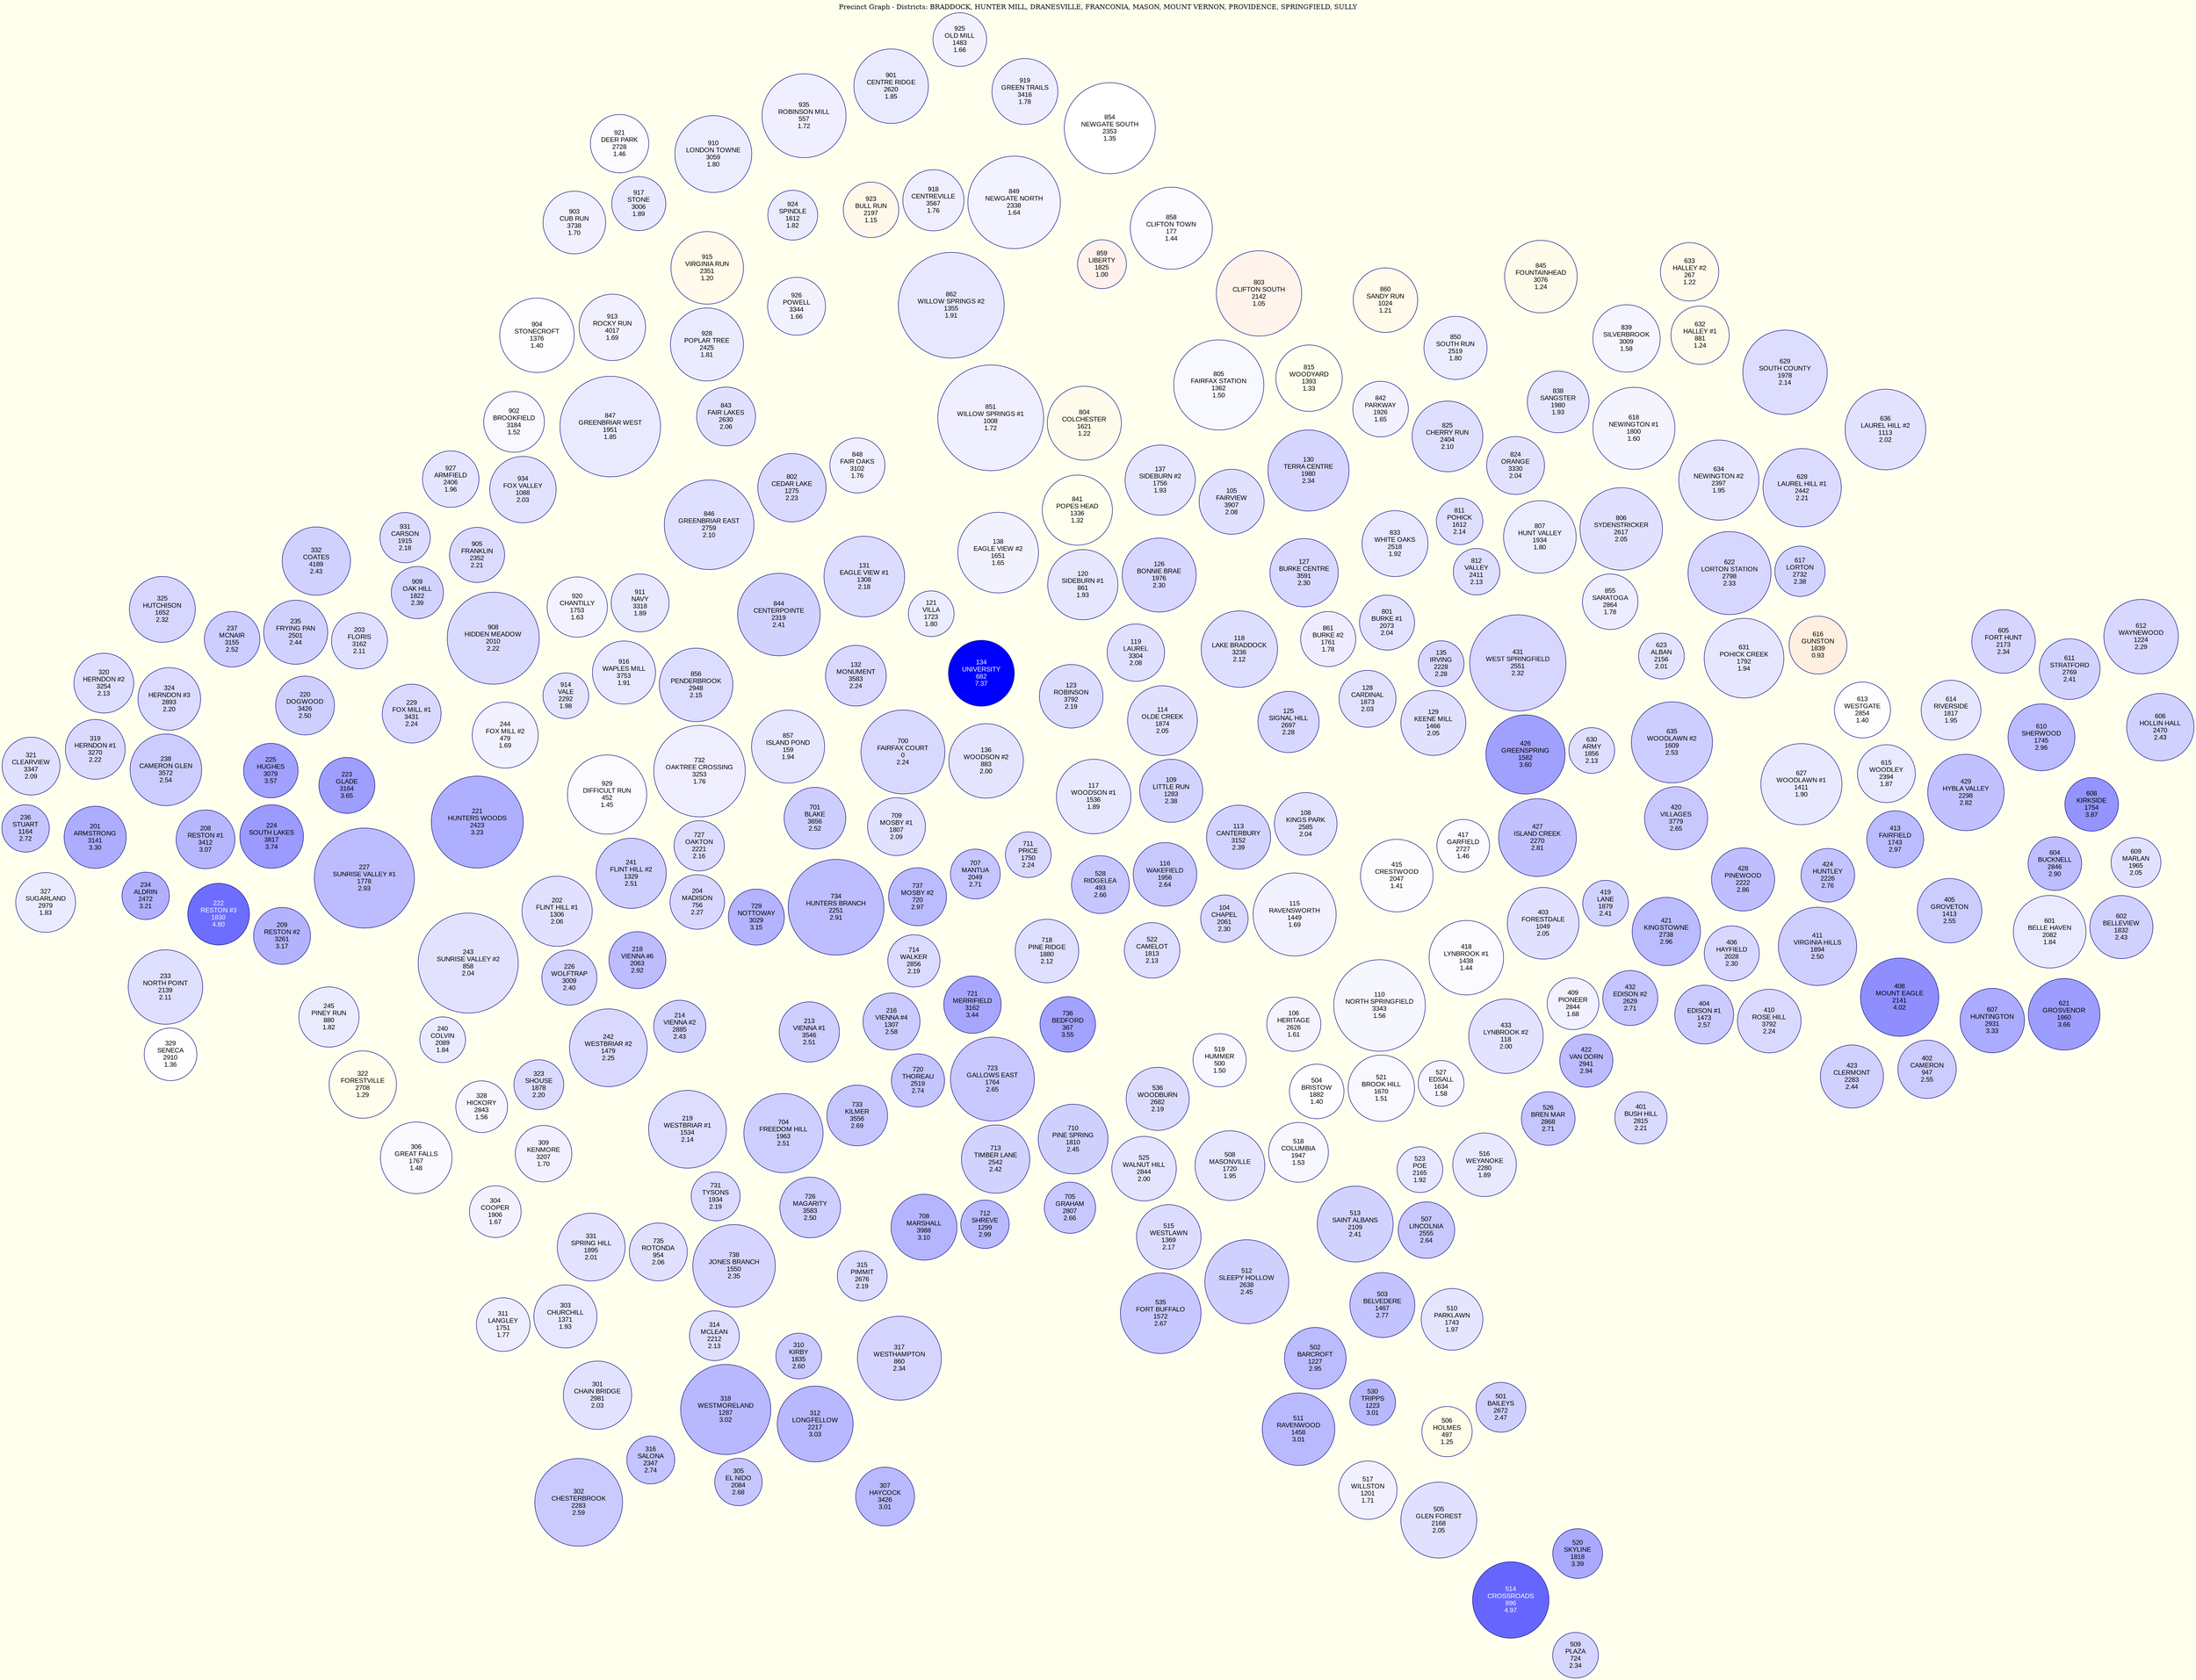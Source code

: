 strict graph G {
	graph [bb="0,0,4571.7,3556.1",
		beautify=true,
		bgcolor="#FFFFED",
		label="Precinct Graph - Districts: BRADDOCK, HUNTER MILL, DRANESVILLE, FRANCONIA, MASON, MOUNT VERNON, PROVIDENCE, SPRINGFIELD, SULLY",
		labelloc=t,
		layout=sfdp,
		lheight=0.21,
		lp="2285.9,3544.6",
		lwidth=15.18,
		model=subset,
		overlap=false,
		splines=none
	];
	node [color=darkblue,
		fontname=Arial,
		label="\N",
		shape=circle,
		style=filled
	];
	edge [color="#666666"];
	subgraph BRADDOCK {
		graph [color=blue,
			label="District BRADDOCK"
		];
		104	[fillcolor="#d7d7ff",
			fontcolor=black,
			height=1.3946,
			label="104\nCHAPEL\n2061\n2.30",
			pos="2007.2,-1924.50",
			width=1.3946];
		106	[fillcolor="#f4f4ff",
			fontcolor=black,
			height=1.5786,
			label="106\nHERITAGE\n2626\n1.61",
			pos="1851,-2100.30",
			width=1.5786];
		104 -- 106;
		108	[fillcolor="#e2e2ff",
			fontcolor=black,
			height=1.8307,
			label="108\nKINGS PARK\n2585\n2.04",
			pos="1859.5,-1718.30",
			width=1.8307];
		104 -- 108;
		113	[fillcolor="#d3d3ff",
			fontcolor=black,
			height=1.8774,
			label="113\nCANTERBURY\n3152\n2.39",
			pos="2001.1,-1744.20",
			width=1.8774];
		104 -- 113;
		115	[fillcolor="#f1f1ff",
			fontcolor=black,
			height=2.4356,
			label="115\nRAVENSWORTH\n1449\n1.69",
			pos="1856.8,-1907.50",
			width=2.4356];
		104 -- 115;
		116	[fillcolor="#c8c8ff",
			fontcolor=black,
			height=1.866,
			label="116\nWAKEFIELD\n1956\n2.64",
			pos="2144,-1842.30",
			width=1.866];
		104 -- 116;
		522	[fillcolor="#dedeff",
			fontcolor=black,
			height=1.6303,
			label="522\nCAMELOT\n1813\n2.13",
			pos="2161,-1991.40",
			width=1.6303];
		104 -- 522;
		110	[fillcolor="#f6f6ff",
			fontcolor=black,
			height=2.6765,
			label="110\nNORTH SPRINGFIELD\n3343\n1.56",
			pos="1664.6,-2060.30",
			width=2.6765];
		106 -- 110;
		504	[fillcolor="#fdfdff",
			fontcolor=black,
			height=1.591,
			label="504\nBRISTOW\n1882\n1.40",
			pos="1819.3,-2222.60",
			width=1.591];
		106 -- 504;
		519	[fillcolor="#f7f7ff",
			fontcolor=black,
			height=1.5517,
			label="519\nHUMMER\n500\n1.50",
			pos="2006.1,-2187.70",
			width=1.5517];
		106 -- 519;
		521	[fillcolor="#f8f8ff",
			fontcolor=black,
			height=1.9445,
			label="521\nBROOK HILL\n1670\n1.51",
			pos="1684,-2240.50",
			width=1.9445];
		106 -- 521;
		108 -- 113;
		108 -- 115;
		125	[fillcolor="#d7d7ff",
			fontcolor=black,
			height=1.7924,
			label="125\nSIGNAL HILL\n2697\n2.28",
			pos="1905.4,-1549.50",
			width=1.7924];
		108 -- 125;
		128	[fillcolor="#e2e2ff",
			fontcolor=black,
			height=1.6696,
			label="128\nCARDINAL\n1873\n2.03",
			pos="1754.4,-1493.40",
			width=1.6696];
		108 -- 128;
		113 -- 116;
		113 -- 125;
		116 -- 522;
		117	[fillcolor="#e8e8ff",
			fontcolor=black,
			height=2.1802,
			label="117\nWOODSON #1\n1536\n1.89",
			pos="2297.7,-1688.50",
			width=2.1802];
		116 -- 117;
		528	[fillcolor="#c7c7ff",
			fontcolor=black,
			height=1.6892,
			label="528\nRIDGELEA\n493\n2.66",
			pos="2280.6,-1863.80",
			width=1.6892];
		116 -- 528;
		105	[fillcolor="#e0e0ff",
			fontcolor=black,
			height=1.9028,
			label="105\nFAIRVIEW\n3907\n2.08",
			pos="2083.9,-1032.00",
			width=1.9028];
		126	[fillcolor="#d7d7ff",
			fontcolor=black,
			height=2.1606,
			label="126\nBONNIE BRAE\n1976\n2.30",
			pos="2074.1,-1192.90",
			width=2.1606];
		105 -- 126;
		127	[fillcolor="#d7d7ff",
			fontcolor=black,
			height=1.994,
			label="127\nBURKE CENTRE\n3591\n2.30",
			pos="1910.8,-1216.90",
			width=1.994];
		105 -- 127;
		130	[fillcolor="#d5d5ff",
			fontcolor=black,
			height=2.3767,
			label="130\nTERRA CENTRE\n1980\n2.34",
			pos="1921.7,-940.64",
			width=2.3767];
		105 -- 130;
		137	[fillcolor="#e6e6ff",
			fontcolor=black,
			height=2.0624,
			label="137\nSIDEBURN #2\n1756\n1.93",
			pos="2234.7,-1033.40",
			width=2.0624];
		105 -- 137;
		805	[fillcolor="#f8f8ff",
			fontcolor=black,
			height=2.632,
			label="805\nFAIRFAX STATION\n1362\n1.50",
			pos="2099.9,-701.70",
			width=2.632];
		105 -- 805;
		815	[fillcolor="#ff100100",
			fontcolor=black,
			height=1.9445,
			label="815\nWOODYARD\n1393\n1.33",
			pos="1906.2,-725.63",
			width=1.9445];
		105 -- 815;
		126 -- 137;
		127 -- 130;
		861	[fillcolor="#ededff",
			fontcolor=black,
			height=1.6106,
			label="861\nBURKE #2\n1761\n1.78",
			pos="1871.8,-1367.20",
			width=1.6106];
		127 -- 861;
		833	[fillcolor="#e7e7ff",
			fontcolor=black,
			height=1.9348,
			label="833\nWHITE OAKS\n2518\n1.92",
			pos="1761.2,-1120.50",
			width=1.9348];
		127 -- 833;
		130 -- 815;
		842	[fillcolor="#f2f2ff",
			fontcolor=black,
			height=1.6303,
			label="842\nPARKWAY\n1926\n1.65",
			pos="1769.3,-788.28",
			width=1.6303];
		130 -- 842;
		841	[fillcolor="#ff100100",
			fontcolor=black,
			height=2.0624,
			label="841\nPOPES HEAD\n1336\n1.32",
			pos="2440.7,-992.97",
			width=2.0624];
		137 -- 841;
		110 -- 115;
		110 -- 521;
		415	[fillcolor="#fcfcff",
			fontcolor=black,
			height=2.1213,
			label="415\nCRESTWOOD\n2047\n1.41",
			pos="1587,-1757.70",
			width=2.1213];
		110 -- 415;
		418	[fillcolor="#fbfbff",
			fontcolor=black,
			height=2.1802,
			label="418\nLYNBROOK #1\n1438\n1.44",
			pos="1481.7,-1975.30",
			width=2.1802];
		110 -- 418;
		527	[fillcolor="#f5f5ff",
			fontcolor=black,
			height=1.3356,
			label="527\nEDSALL\n1634\n1.58",
			pos="1557.9,-2256.90",
			width=1.3356];
		110 -- 527;
		125 -- 861;
		128 -- 415;
		128 -- 861;
		129	[fillcolor="#e1e1ff",
			fontcolor=black,
			height=1.9053,
			label="129\nKEENE MILL\n1466\n2.05",
			pos="1617.6,-1525.80",
			width=1.9053];
		128 -- 129;
		135	[fillcolor="#d8d8ff",
			fontcolor=black,
			height=1.3356,
			label="135\nIRVING\n2228\n2.28",
			pos="1626.7,-1395.50",
			width=1.3356];
		128 -- 135;
		801	[fillcolor="#e2e2ff",
			fontcolor=black,
			height=1.6106,
			label="801\nBURKE #1\n2073\n2.04",
			pos="1746.2,-1324.40",
			width=1.6106];
		128 -- 801;
		109	[fillcolor="#d3d3ff",
			fontcolor=black,
			height=1.8463,
			label="109\nLITTLE RUN\n1283\n2.38",
			pos="2144.5,-1651.30",
			width=1.8463];
		109 -- 113;
		109 -- 116;
		114	[fillcolor="#e1e1ff",
			fontcolor=black,
			height=2.0428,
			label="114\nOLDE CREEK\n1874\n2.05",
			pos="2180.5,-1503.10",
			width=2.0428];
		109 -- 114;
		109 -- 117;
		118	[fillcolor="#dedeff",
			fontcolor=black,
			height=2.234,
			label="118\nLAKE BRADDOCK\n3236\n2.12",
			pos="2018.4,-1396.30",
			width=2.234];
		109 -- 118;
		114 -- 117;
		114 -- 118;
		123	[fillcolor="#dcdcff",
			fontcolor=black,
			height=1.8611,
			label="123\nROBINSON\n3792\n2.19",
			pos="2365.4,-1419.10",
			width=1.8611];
		114 -- 123;
		117 -- 123;
		117 -- 528;
		700	[fillcolor="#d9d9ff",
			fontcolor=black,
			height=2.4552,
			label="700\nFAIRFAX COURT\n0\n2.24",
			pos="2701.2,-1583.50",
			width=2.4552];
		117 -- 700;
		136	[fillcolor="#e4e4ff",
			fontcolor=black,
			height=2.1802,
			label="136\nWOODSON #2\n883\n2.00",
			pos="2526.2,-1630.00",
			width=2.1802];
		117 -- 136;
		711	[fillcolor="#d9d9ff",
			fontcolor=black,
			height=1.3356,
			label="711\nPRICE\n1750\n2.24",
			pos="2427.5,-1826.30",
			width=1.3356];
		117 -- 711;
		118 -- 126;
		118 -- 127;
		118 -- 125;
		118 -- 123;
		119	[fillcolor="#e0e0ff",
			fontcolor=black,
			height=1.6806,
			label="119\nLAUREL\n3304\n2.08",
			pos="2178.8,-1339.20",
			width=1.6806];
		118 -- 119;
		118 -- 861;
		123 -- 136;
		134	[fillcolor="#0000ff",
			fontcolor=white,
			height=1.9249,
			label="134\nUNIVERSITY\n682\n7.37",
			pos="2592.4,-1415.50",
			width=1.9249];
		123 -- 134;
		136 -- 700;
		119 -- 126;
		119 -- 123;
		120	[fillcolor="#e6e6ff",
			fontcolor=black,
			height=2.0624,
			label="120\nSIDEBURN #1\n861\n1.93",
			pos="2363.1,-1218.60",
			width=2.0624];
		119 -- 120;
		120 -- 126;
		120 -- 137;
		120 -- 123;
		120 -- 134;
		120 -- 841;
		134 -- 700;
		134 -- 136;
		121	[fillcolor="#ececff",
			fontcolor=black,
			height=1.3356,
			label="121\nVILLA\n1723\n1.80",
			pos="2717.8,-1302.90",
			width=1.3356];
		121 -- 700;
		121 -- 134;
		132	[fillcolor="#d9d9ff",
			fontcolor=black,
			height=1.7778,
			label="132\nMONUMENT\n3583\n2.24",
			pos="2807.2,-1423.10",
			width=1.7778];
		121 -- 132;
		138	[fillcolor="#f2f2ff",
			fontcolor=black,
			height=2.357,
			label="138\nEAGLE VIEW #2\n1651\n1.65",
			pos="2593,-1160.70",
			width=2.357];
		121 -- 138;
		132 -- 700;
		132 -- 138;
		848	[fillcolor="#eeeeff",
			fontcolor=black,
			height=1.6111,
			label="848\nFAIR OAKS\n3102\n1.76",
			pos="2735.9,-909.24",
			width=1.6111];
		132 -- 848;
		844	[fillcolor="#d2d2ff",
			fontcolor=black,
			height=2.4159,
			label="844\nCENTERPOINTE\n2319\n2.41",
			pos="3026.8,-1275.60",
			width=2.4159];
		132 -- 844;
		856	[fillcolor="#ddddff",
			fontcolor=black,
			height=2.1499,
			label="856\nPENDERBROOK\n2948\n2.15",
			pos="3248.6,-1452.30",
			width=2.1499];
		132 -- 856;
		138 -- 848;
		804	[fillcolor="#ff104104",
			fontcolor=black,
			height=2.1606,
			label="804\nCOLCHESTER\n1621\n1.22",
			pos="2280.6,-847.76",
			width=2.1606];
		138 -- 804;
		851	[fillcolor="#efefff",
			fontcolor=black,
			height=3.1034,
			label="851\nWILLOW SPRINGS #1\n1008\n1.72",
			pos="2558.1,-793.79",
			width=3.1034];
		138 -- 851;
		129 -- 415;
		129 -- 135;
		431	[fillcolor="#d6d6ff",
			fontcolor=black,
			height=2.8137,
			label="431\nWEST SPRINGFIELD\n2551\n2.32",
			pos="1380,-1410.10",
			width=2.8137];
		129 -- 431;
		135 -- 431;
		812	[fillcolor="#dedeff",
			fontcolor=black,
			height=1.3611,
			label="812\nVALLEY\n2411\n2.13",
			pos="1442.2,-1239.50",
			width=1.3611];
		135 -- 812;
		131	[fillcolor="#dcdcff",
			fontcolor=black,
			height=2.357,
			label="131\nEAGLE VIEW #1\n1308\n2.18",
			pos="2846,-1136.50",
			width=2.357];
		131 -- 132;
		131 -- 138;
		131 -- 848;
	}
	subgraph HUNTERMILL {
		graph [color=blue,
			label="District HUNTER MILL"
		];
		201	[fillcolor="#adadff",
			fontcolor=black,
			height=1.8262,
			label="201\nARMSTRONG\n3141\n3.30",
			pos="4357.2,-1670.80",
			width=1.8262];
		233	[fillcolor="#dfdfff",
			fontcolor=black,
			height=2.1802,
			label="233\nNORTH POINT\n2139\n2.11",
			pos="4232.8,-1993.50",
			width=2.1802];
		201 -- 233;
		234	[fillcolor="#b0b0ff",
			fontcolor=black,
			height=1.3889,
			label="234\nALDRIN\n2472\n3.21",
			pos="4236.2,-1799.90",
			width=1.3889];
		201 -- 234;
		236	[fillcolor="#c5c5ff",
			fontcolor=black,
			height=1.3946,
			label="236\nSTUART\n1164\n2.72",
			pos="4521.5,-1658.20",
			width=1.3946];
		201 -- 236;
		238	[fillcolor="#ccccff",
			fontcolor=black,
			height=2.0984,
			label="238\nCAMERON GLEN\n3572\n2.54",
			pos="4215.5,-1518.70",
			width=2.0984];
		201 -- 238;
		327	[fillcolor="#ebebff",
			fontcolor=black,
			height=1.7564,
			label="327\nSUGARLAND\n2979\n1.83",
			pos="4475.7,-1807.90",
			width=1.7564];
		201 -- 327;
		233 -- 234;
		233 -- 327;
		245	[fillcolor="#ebebff",
			fontcolor=black,
			height=1.7678,
			label="245\nPINEY RUN\n880\n1.82",
			pos="3933.6,-2104.10",
			width=1.7678];
		233 -- 245;
		329	[fillcolor="#fffefe",
			fontcolor=black,
			height=1.5417,
			label="329\nSENECA\n2910\n1.36",
			pos="4219.4,-2136.60",
			width=1.5417];
		233 -- 329;
		208	[fillcolor="#b6b6ff",
			fontcolor=black,
			height=1.7222,
			label="208\nRESTON #1\n3412\n3.07",
			pos="4125.1,-1667.20",
			width=1.7222];
		234 -- 208;
		236 -- 327;
		319	[fillcolor="#dadaff",
			fontcolor=black,
			height=1.7531,
			label="319\nHERNDON #1\n3270\n2.22",
			pos="4362.2,-1505.70",
			width=1.7531];
		236 -- 319;
		324	[fillcolor="#dbdbff",
			fontcolor=black,
			height=1.8275,
			label="324\nHERNDON #3\n2893\n2.20",
			pos="4218.3,-1367.20",
			width=1.8275];
		238 -- 324;
		202	[fillcolor="#e1e1ff",
			fontcolor=black,
			height=2.0624,
			label="202\nFLINT HILL #1\n1306\n2.06",
			pos="3421.8,-1923.50",
			width=2.0624];
		218	[fillcolor="#bcbcff",
			fontcolor=black,
			height=1.6696,
			label="218\nVIENNA #6\n2063\n2.92",
			pos="3250.1,-2036.30",
			width=1.6696];
		202 -- 218;
		221	[fillcolor="#afafff",
			fontcolor=black,
			height=2.7003,
			label="221\nHUNTERS WOODS\n2423\n3.23",
			pos="3595.1,-1698.00",
			width=2.7003];
		202 -- 221;
		226	[fillcolor="#d3d3ff",
			fontcolor=black,
			height=1.6093,
			label="226\nWOLFTRAP\n3009\n2.40",
			pos="3414.9,-2063.90",
			width=1.6093];
		202 -- 226;
		241	[fillcolor="#ceceff",
			fontcolor=black,
			height=2.0624,
			label="241\nFLINT HILL #2\n1329\n2.51",
			pos="3265.2,-1863.40",
			width=2.0624];
		202 -- 241;
		243	[fillcolor="#e2e2ff",
			fontcolor=black,
			height=2.9266,
			label="243\nSUNRISE VALLEY #2\n858\n2.04",
			pos="3609.4,-2016.00",
			width=2.9266];
		202 -- 243;
		218 -- 241;
		229	[fillcolor="#d9d9ff",
			fontcolor=black,
			height=1.7222,
			label="229\nFOX MILL #1\n3431\n2.24",
			pos="3703.1,-1479.40",
			width=1.7222];
		221 -- 229;
		227	[fillcolor="#bcbcff",
			fontcolor=black,
			height=2.9266,
			label="227\nSUNRISE VALLEY #1\n1778\n2.93",
			pos="3805.9,-1769.40",
			width=2.9266];
		221 -- 227;
		223	[fillcolor="#9e9eff",
			fontcolor=black,
			height=1.6389,
			label="223\nGLADE\n3164\n3.65",
			pos="3838.8,-1592.80",
			width=1.6389];
		221 -- 223;
		244	[fillcolor="#f1f1ff",
			fontcolor=black,
			height=1.9249,
			label="244\nFOX MILL #2\n479\n1.69",
			pos="3535.4,-1504.60",
			width=1.9249];
		221 -- 244;
		914	[fillcolor="#e4e4ff",
			fontcolor=black,
			height=1.3356,
			label="914\nVALE\n2292\n1.98",
			pos="3382.1,-1453.20",
			width=1.3356];
		221 -- 914;
		929	[fillcolor="#fbfbff",
			fontcolor=black,
			height=2.3177,
			label="929\nDIFFICULT RUN\n452\n1.45",
			pos="3385.5,-1679.20",
			width=2.3177];
		221 -- 929;
		226 -- 243;
		240	[fillcolor="#eaeaff",
			fontcolor=black,
			height=1.3356,
			label="240\nCOLVIN\n2089\n1.84",
			pos="3690,-2177.50",
			width=1.3356];
		226 -- 240;
		242	[fillcolor="#d9d9ff",
			fontcolor=black,
			height=2.2785,
			label="242\nWESTBRIAR #2\n1479\n2.25",
			pos="3336.3,-2212.00",
			width=2.2785];
		226 -- 242;
		727	[fillcolor="#ddddff",
			fontcolor=black,
			height=1.4731,
			label="727\nOAKTON\n2221\n2.16",
			pos="3129.8,-1791.80",
			width=1.4731];
		241 -- 727;
		241 -- 929;
		203	[fillcolor="#dfdfff",
			fontcolor=black,
			height=1.6389,
			label="203\nFLORIS\n3162\n2.11",
			pos="3817.4,-1275.50",
			width=1.6389];
		203 -- 229;
		235	[fillcolor="#d1d1ff",
			fontcolor=black,
			height=1.8753,
			label="235\nFRYING PAN\n2501\n2.44",
			pos="3951.9,-1253.10",
			width=1.8753];
		203 -- 235;
		332	[fillcolor="#d1d1ff",
			fontcolor=black,
			height=2,
			label="332\nCOATES\n4189\n2.43",
			pos="3898,-1098.20",
			width=2];
		203 -- 332;
		909	[fillcolor="#d3d3ff",
			fontcolor=black,
			height=1.5321,
			label="909\nOAK HILL\n1822\n2.39",
			pos="3695.2,-1208.50",
			width=1.5321];
		203 -- 909;
		931	[fillcolor="#dcdcff",
			fontcolor=black,
			height=1.4731,
			label="931\nCARSON\n1915\n2.18",
			pos="3735.1,-1073.80",
			width=1.4731];
		203 -- 931;
		220	[fillcolor="#ceceff",
			fontcolor=black,
			height=1.7222,
			label="220\nDOGWOOD\n3426\n2.50",
			pos="3944.9,-1404.70",
			width=1.7222];
		229 -- 220;
		229 -- 244;
		908	[fillcolor="#dadaff",
			fontcolor=black,
			height=2.6909,
			label="908\nHIDDEN MEADOW\n2010\n2.22",
			pos="3535.2,-1320.80",
			width=2.6909];
		229 -- 908;
		235 -- 332;
		237	[fillcolor="#cdcdff",
			fontcolor=black,
			height=1.625,
			label="237\nMCNAIR\n3155\n2.52",
			pos="4086,-1274.80",
			width=1.625];
		235 -- 237;
		235 -- 324;
		204	[fillcolor="#d8d8ff",
			fontcolor=black,
			height=1.591,
			label="204\nMADISON\n756\n2.27",
			pos="3120,-1910.10",
			width=1.591];
		204 -- 218;
		204 -- 241;
		204 -- 727;
		729	[fillcolor="#b3b3ff",
			fontcolor=black,
			height=1.6439,
			label="729\nNOTTOWAY\n3029\n3.15",
			pos="2995.5,-1940.00",
			width=1.6439];
		204 -- 729;
		208 -- 238;
		209	[fillcolor="#b2b2ff",
			fontcolor=black,
			height=1.6667,
			label="209\nRESTON #2\n3261\n3.17",
			pos="3979.7,-1891.00",
			width=1.6667];
		208 -- 209;
		222	[fillcolor="#6d6dff",
			fontcolor=white,
			height=1.8071,
			label="222\nRESTON #3\n1830\n4.80",
			pos="4113,-1841.80",
			width=1.8071];
		208 -- 222;
		224	[fillcolor="#9a9aff",
			fontcolor=black,
			height=1.8611,
			label="224\nSOUTH LAKES\n3817\n3.74",
			pos="3988,-1673.90",
			width=1.8611];
		208 -- 224;
		209 -- 233;
		209 -- 222;
		209 -- 224;
		209 -- 227;
		209 -- 240;
		209 -- 245;
		222 -- 234;
		224 -- 227;
		224 -- 220;
		225	[fillcolor="#a1a1ff",
			fontcolor=black,
			height=1.5972,
			label="225\nHUGHES\n3079\n3.57",
			pos="3991,-1537.70",
			width=1.5972];
		224 -- 225;
		227 -- 243;
		240 -- 243;
		309	[fillcolor="#f0f0ff",
			fontcolor=black,
			height=1.6528,
			label="309\nKENMORE\n3207\n1.70",
			pos="3469.8,-2461.10",
			width=1.6528];
		240 -- 309;
		323	[fillcolor="#dbdbff",
			fontcolor=black,
			height=1.4535,
			label="323\nSHOUSE\n1878\n2.20",
			pos="3478.9,-2274.30",
			width=1.4535];
		240 -- 323;
		328	[fillcolor="#f6f6ff",
			fontcolor=black,
			height=1.5139,
			label="328\nHICKORY\n2843\n1.56",
			pos="3594.6,-2338.70",
			width=1.5139];
		240 -- 328;
		245 -- 240;
		245 -- 329;
		322	[fillcolor="#ff101101",
			fontcolor=black,
			height=1.9735,
			label="322\nFORESTVILLE\n2708\n1.29",
			pos="3885.4,-2270.20",
			width=1.9735];
		245 -- 322;
		213	[fillcolor="#ceceff",
			fontcolor=black,
			height=1.7639,
			label="213\nVIENNA #1\n3546\n2.51",
			pos="2856.1,-2185.40",
			width=1.7639];
		213 -- 218;
		214	[fillcolor="#d1d1ff",
			fontcolor=black,
			height=1.5278,
			label="214\nVIENNA #2\n2885\n2.43",
			pos="3188.7,-2168.30",
			width=1.5278];
		213 -- 214;
		216	[fillcolor="#cbcbff",
			fontcolor=black,
			height=1.6696,
			label="216\nVIENNA #4\n1307\n2.58",
			pos="2719.6,-2170.70",
			width=1.6696];
		213 -- 216;
		704	[fillcolor="#ceceff",
			fontcolor=black,
			height=2.3177,
			label="704\nFREEDOM HILL\n1963\n2.51",
			pos="2967.6,-2399.60",
			width=2.3177];
		213 -- 704;
		720	[fillcolor="#c4c4ff",
			fontcolor=black,
			height=1.5591,
			label="720\nTHOREAU\n2519\n2.74",
			pos="2666.1,-2296.60",
			width=1.5591];
		213 -- 720;
		733	[fillcolor="#c6c6ff",
			fontcolor=black,
			height=1.7778,
			label="733\nKILMER\n3556\n2.69",
			pos="2802.4,-2393.90",
			width=1.7778];
		213 -- 733;
		214 -- 202;
		214 -- 218;
		214 -- 226;
		219	[fillcolor="#ddddff",
			fontcolor=black,
			height=2.2785,
			label="219\nWESTBRIAR #1\n1534\n2.14",
			pos="3176.4,-2384.10",
			width=2.2785];
		214 -- 219;
		214 -- 242;
		216 -- 720;
		714	[fillcolor="#dbdbff",
			fontcolor=black,
			height=1.5278,
			label="714\nWALKER\n2856\n2.19",
			pos="2662.9,-2022.50",
			width=1.5278];
		216 -- 714;
		219 -- 704;
		219 -- 242;
		731	[fillcolor="#dbdbff",
			fontcolor=black,
			height=1.4339,
			label="731\nTYSONS\n1934\n2.19",
			pos="3115.4,-2525.90",
			width=1.4339];
		219 -- 731;
		242 -- 323;
		220 -- 238;
		220 -- 221;
		220 -- 203;
		220 -- 235;
		220 -- 208;
		220 -- 223;
		220 -- 225;
		220 -- 237;
		220 -- 324;
		223 -- 224;
		223 -- 227;
		223 -- 225;
		237 -- 332;
		237 -- 324;
		244 -- 914;
	}
	subgraph DRANESVILLE {
		graph [color=blue,
			label="District DRANESVILLE"
		];
		201;
		327;
		201 -- 327;
		233;
		233 -- 327;
		329;
		233 -- 329;
		236;
		236 -- 327;
		319;
		236 -- 319;
		238;
		324;
		238 -- 324;
		327 -- 329;
		203;
		332;
		203 -- 332;
		235;
		235 -- 332;
		927	[fillcolor="#e5e5ff",
			fontcolor=black,
			height=1.6587,
			label="927\nARMFIELD\n2406\n1.96",
			pos="3645.9,-929.00",
			width=1.6587];
		332 -- 927;
		240;
		309;
		240 -- 309;
		323;
		240 -- 323;
		328;
		240 -- 328;
		245;
		245 -- 329;
		322;
		245 -- 322;
		219;
		242;
		242 -- 323;
		731;
		220;
		220 -- 324;
		237;
		237 -- 332;
		237 -- 324;
		324 -- 332;
		325	[fillcolor="#d6d6ff",
			fontcolor=black,
			height=1.9249,
			label="325\nHUTCHISON\n1652\n2.32",
			pos="4221.9,-1215.70",
			width=1.9249];
		324 -- 325;
		319 -- 327;
		319 -- 324;
		320	[fillcolor="#dedeff",
			fontcolor=black,
			height=1.7531,
			label="320\nHERNDON #2\n3254\n2.13",
			pos="4355.2,-1367.10",
			width=1.7531];
		319 -- 320;
		321	[fillcolor="#e0e0ff",
			fontcolor=black,
			height=1.6944,
			label="321\nCLEARVIEW\n3347\n2.09",
			pos="4494.4,-1525.40",
			width=1.6944];
		319 -- 321;
		309 -- 731;
		309 -- 323;
		309 -- 328;
		331	[fillcolor="#e3e3ff",
			fontcolor=black,
			height=1.9838,
			label="331\nSPRING HILL\n1895\n2.01",
			pos="3377.8,-2628.00",
			width=1.9838];
		309 -- 331;
		323 -- 219;
		322 -- 329;
		322 -- 328;
		301	[fillcolor="#e2e2ff",
			fontcolor=black,
			height=1.9999,
			label="301\nCHAIN BRIDGE\n2981\n2.03",
			pos="3338.8,-2927.80",
			width=1.9999];
		302	[fillcolor="#cacaff",
			fontcolor=black,
			height=2.5731,
			label="302\nCHESTERBROOK\n2283\n2.59",
			pos="3394.7,-3182.00",
			width=2.5731];
		301 -- 302;
		303	[fillcolor="#e7e7ff",
			fontcolor=black,
			height=1.8463,
			label="303\nCHURCHILL\n1371\n1.93",
			pos="3416.7,-2774.00",
			width=1.8463];
		301 -- 303;
		311	[fillcolor="#ededff",
			fontcolor=black,
			height=1.5713,
			label="311\nLANGLEY\n1751\n1.77",
			pos="3548.3,-2792.20",
			width=1.5713];
		301 -- 311;
		314	[fillcolor="#dedeff",
			fontcolor=black,
			height=1.4535,
			label="314\nMCLEAN\n2212\n2.13",
			pos="3131.8,-2820.10",
			width=1.4535];
		301 -- 314;
		316	[fillcolor="#c4c4ff",
			fontcolor=black,
			height=1.4023,
			label="316\nSALONA\n2347\n2.74",
			pos="3243,-3061.30",
			width=1.4023];
		301 -- 316;
		302 -- 316;
		305	[fillcolor="#c7c7ff",
			fontcolor=black,
			height=1.3946,
			label="305\nEL NIDO\n2084\n2.68",
			pos="3044.7,-3131.90",
			width=1.3946];
		302 -- 305;
		303 -- 311;
		303 -- 314;
		304	[fillcolor="#f2f2ff",
			fontcolor=black,
			height=1.5124,
			label="304\nCOOPER\n1906\n1.67",
			pos="3576.8,-2583.90",
			width=1.5124];
		303 -- 304;
		314 -- 331;
		318	[fillcolor="#b8b8ff",
			fontcolor=black,
			height=2.632,
			label="318\nWESTMORELAND\n1287\n3.02",
			pos="3074.5,-2975.50",
			width=2.632];
		314 -- 318;
		726	[fillcolor="#ceceff",
			fontcolor=black,
			height=1.7778,
			label="726\nMAGARITY\n3583\n2.50",
			pos="2894.2,-2555.40",
			width=1.7778];
		314 -- 726;
		316 -- 318;
		305 -- 316;
		307	[fillcolor="#b9b9ff",
			fontcolor=black,
			height=1.7222,
			label="307\nHAYCOCK\n3426\n3.01",
			pos="2771.3,-3144.00",
			width=1.7222];
		305 -- 307;
		312	[fillcolor="#b8b8ff",
			fontcolor=black,
			height=2.2195,
			label="312\nLONGFELLOW\n2217\n3.03",
			pos="2889.8,-2993.80",
			width=2.2195];
		305 -- 312;
		305 -- 318;
		304 -- 309;
		304 -- 328;
		304 -- 311;
		306	[fillcolor="#f9f9ff",
			fontcolor=black,
			height=2.1017,
			label="306\nGREAT FALLS\n1767\n1.48",
			pos="3733.2,-2451.90",
			width=2.1017];
		304 -- 306;
		304 -- 331;
		306 -- 328;
		306 -- 322;
		738	[fillcolor="#d5d5ff",
			fontcolor=black,
			height=2.4159,
			label="738\nJONES BRANCH\n1550\n2.35",
			pos="3080.1,-2672.60",
			width=2.4159];
		331 -- 738;
		307 -- 312;
		317	[fillcolor="#d5d5ff",
			fontcolor=black,
			height=2.4552,
			label="317\nWESTHAMPTON\n860\n2.34",
			pos="2709.4,-2834.40",
			width=2.4552];
		307 -- 317;
		312 -- 318;
		312 -- 317;
		708	[fillcolor="#b5b5ff",
			fontcolor=black,
			height=1.9306,
			label="708\nMARSHALL\n3988\n3.10",
			pos="2682.6,-2583.90",
			width=1.9306];
		317 -- 708;
		310	[fillcolor="#cacaff",
			fontcolor=black,
			height=1.3356,
			label="310\nKIRBY\n1835\n2.60",
			pos="2913.4,-2839.00",
			width=1.3356];
		310 -- 314;
		310 -- 312;
		310 -- 318;
		315	[fillcolor="#dbdbff",
			fontcolor=black,
			height=1.4583,
			label="315\nPIMMIT\n2676\n2.19",
			pos="2823.3,-2680.10",
			width=1.4583];
		310 -- 315;
		315 -- 317;
		315 -- 726;
		315 -- 708;
		320 -- 324;
		320 -- 321;
		320 -- 325;
		321 -- 327;
		325 -- 332;
	}
	subgraph FRANCONIA {
		graph [color=blue,
			label="District FRANCONIA"
		];
		110;
		415;
		110 -- 415;
		128;
		128 -- 415;
		418;
		415 -- 418;
		417	[fillcolor="#fafaff",
			fontcolor=black,
			height=1.539,
			label="417\nGARFIELD\n2727\n1.46",
			pos="1446.8,-1799.90",
			width=1.539];
		415 -- 417;
		433	[fillcolor="#e3e3ff",
			fontcolor=black,
			height=2.1802,
			label="433\nLYNBROOK #2\n118\n2.00",
			pos="1423.2,-2161.50",
			width=2.1802];
		418 -- 433;
		527;
		129;
		129 -- 415;
		431;
		129 -- 431;
		135;
		135 -- 431;
		812;
		431 -- 812;
		623	[fillcolor="#e3e3ff",
			fontcolor=black,
			height=1.3356,
			label="623\nALBAN\n2156\n2.01",
			pos="1087,-1245.90",
			width=1.3356];
		431 -- 623;
		855	[fillcolor="#ededff",
			fontcolor=black,
			height=1.6256,
			label="855\nSARATOGA\n2864\n1.78",
			pos="1217.2,-1241.60",
			width=1.6256];
		431 -- 855;
		401	[fillcolor="#dadaff",
			fontcolor=black,
			height=1.5283,
			label="401\nBUSH HILL\n2815\n2.21",
			pos="1181.1,-2383.90",
			width=1.5283];
		410	[fillcolor="#d9d9ff",
			fontcolor=black,
			height=1.8611,
			label="410\nROSE HILL\n3792\n2.24",
			pos="887.01,-2184.70",
			width=1.8611];
		401 -- 410;
		422	[fillcolor="#bcbcff",
			fontcolor=black,
			height=1.5556,
			label="422\nVAN DORN\n2941\n2.94",
			pos="1256,-2264.80",
			width=1.5556];
		401 -- 422;
		423	[fillcolor="#d1d1ff",
			fontcolor=black,
			height=1.8463,
			label="423\nCLERMONT\n2283\n2.44",
			pos="675.49,-2310.40",
			width=1.8463];
		401 -- 423;
		526	[fillcolor="#c5c5ff",
			fontcolor=black,
			height=1.5726,
			label="526\nBREN MAR\n2868\n2.71",
			pos="1378.9,-2381.50",
			width=1.5726];
		401 -- 526;
		410 -- 423;
		420	[fillcolor="#c8c8ff",
			fontcolor=black,
			height=1.8472,
			label="420\nVILLAGES\n3779\n2.65",
			pos="971.23,-1837.30",
			width=1.8472];
		410 -- 420;
		411	[fillcolor="#ceceff",
			fontcolor=black,
			height=2.2981,
			label="411\nVIRGINIA HILLS\n1894\n2.50",
			pos="773.05,-2020.20",
			width=2.2981];
		410 -- 411;
		432	[fillcolor="#c5c5ff",
			fontcolor=black,
			height=1.6154,
			label="432\nEDISON #2\n2629\n2.71",
			pos="1160.6,-2142.60",
			width=1.6154];
		422 -- 432;
		408	[fillcolor="#8e8eff",
			fontcolor=black,
			height=2.2981,
			label="408\nMOUNT EAGLE\n2141\n4.02",
			pos="599.54,-2136.40",
			width=2.2981];
		423 -- 408;
		402	[fillcolor="#ccccff",
			fontcolor=black,
			height=1.7088,
			label="402\nCAMERON\n947\n2.55",
			pos="502.57,-2288.80",
			width=1.7088];
		402 -- 423;
		402 -- 408;
		607	[fillcolor="#ababff",
			fontcolor=black,
			height=1.8878,
			label="607\nHUNTINGTON\n2931\n3.33",
			pos="414.43,-2147.40",
			width=1.8878];
		402 -- 607;
		621	[fillcolor="#9d9dff",
			fontcolor=black,
			height=2.1017,
			label="621\nGROSVENOR\n1860\n3.66",
			pos="262.72,-2141.10",
			width=2.1017];
		402 -- 621;
		408 -- 607;
		408 -- 411;
		403	[fillcolor="#e1e1ff",
			fontcolor=black,
			height=2.1017,
			label="403\nFORESTDALE\n1049\n2.05",
			pos="1319.5,-1955.30",
			width=2.1017];
		409	[fillcolor="#f1f1ff",
			fontcolor=black,
			height=1.5139,
			label="409\nPIONEER\n2844\n1.68",
			pos="1282,-2112.80",
			width=1.5139];
		403 -- 409;
		403 -- 417;
		403 -- 432;
		409 -- 422;
		409 -- 526;
		409 -- 417;
		409 -- 433;
		417 -- 418;
		417 -- 431;
		426	[fillcolor="#a0a0ff",
			fontcolor=black,
			height=2.3177,
			label="426\nGREENSPRING\n1582\n3.60",
			pos="1396.6,-1603.40",
			width=2.3177];
		417 -- 426;
		427	[fillcolor="#c1c1ff",
			fontcolor=black,
			height=2.2785,
			label="427\nISLAND CREEK\n2270\n2.81",
			pos="1300.6,-1777.80",
			width=2.2785];
		417 -- 427;
		417 -- 623;
		630	[fillcolor="#dedeff",
			fontcolor=black,
			height=1.3356,
			label="630\nARMY\n1856\n2.13",
			pos="1207.7,-1577.60",
			width=1.3356];
		417 -- 630;
		404	[fillcolor="#cbcbff",
			fontcolor=black,
			height=1.7285,
			label="404\nEDISON #1\n1473\n2.57",
			pos="1028.1,-2165.80",
			width=1.7285];
		404 -- 410;
		404 -- 422;
		404 -- 432;
		404 -- 420;
		421	[fillcolor="#bbbbff",
			fontcolor=black,
			height=1.9967,
			label="421\nKINGSTOWNE\n2738\n2.96",
			pos="1059.8,-2004.50",
			width=1.9967];
		404 -- 421;
		420 -- 421;
		635	[fillcolor="#cdcdff",
			fontcolor=black,
			height=2.3767,
			label="635\nWOODLAWN #2\n1609\n2.53",
			pos="959.29,-1496.60",
			width=2.3767];
		420 -- 635;
		420 -- 427;
		420 -- 630;
		421 -- 432;
		421 -- 427;
		405	[fillcolor="#ccccff",
			fontcolor=black,
			height=1.8856,
			label="405\nGROVETON\n1413\n2.55",
			pos="515.85,-1880.20",
			width=1.8856];
		405 -- 408;
		405 -- 411;
		424	[fillcolor="#c3c3ff",
			fontcolor=black,
			height=1.5713,
			label="424\nHUNTLEY\n2226\n2.76",
			pos="752.74,-1755.80",
			width=1.5713];
		405 -- 424;
		429	[fillcolor="#c1c1ff",
			fontcolor=black,
			height=2.2392,
			label="429\nHYBLA VALLEY\n2298\n2.82",
			pos="464.6,-1582.30",
			width=2.2392];
		405 -- 429;
		604	[fillcolor="#bdbdff",
			fontcolor=black,
			height=1.5639,
			label="604\nBUCKNELL\n2846\n2.90",
			pos="280.38,-1795.30",
			width=1.5639];
		405 -- 604;
		601	[fillcolor="#eaeaff",
			fontcolor=black,
			height=2.1213,
			label="601\nBELLE HAVEN\n2082\n1.84",
			pos="315.12,-1942.80",
			width=2.1213];
		405 -- 601;
		411 -- 423;
		406	[fillcolor="#d7d7ff",
			fontcolor=black,
			height=1.6106,
			label="406\nHAYFIELD\n2028\n2.30",
			pos="921.8,-1969.80",
			width=1.6106];
		411 -- 406;
		424 -- 411;
		424 -- 429;
		424 -- 635;
		428	[fillcolor="#bfbfff",
			fontcolor=black,
			height=1.8463,
			label="428\nPINEWOOD\n2222\n2.86",
			pos="937.6,-1696.30",
			width=1.8463];
		424 -- 428;
		627	[fillcolor="#e8e8ff",
			fontcolor=black,
			height=2.3767,
			label="627\nWOODLAWN #1\n1411\n1.90",
			pos="778.11,-1536.20",
			width=2.3767];
		424 -- 627;
		429 -- 604;
		608	[fillcolor="#9494ff",
			fontcolor=black,
			height=1.5713,
			label="608\nKIRKSIDE\n1754\n3.87",
			pos="193.73,-1604.70",
			width=1.5713];
		429 -- 608;
		610	[fillcolor="#bbbbff",
			fontcolor=black,
			height=1.9642,
			label="610\nSHERWOOD\n1745\n2.96",
			pos="304.12,-1466.70",
			width=1.9642];
		429 -- 610;
		406 -- 410;
		406 -- 420;
		406 -- 424;
		406 -- 635;
		433 -- 527;
		413	[fillcolor="#bbbbff",
			fontcolor=black,
			height=1.6696,
			label="413\nFAIRFIELD\n1743\n2.97",
			pos="624.29,-1683.70",
			width=1.6696];
		413 -- 424;
		413 -- 429;
		413 -- 428;
		615	[fillcolor="#e9e9ff",
			fontcolor=black,
			height=1.6973,
			label="615\nWOODLEY\n2394\n1.87",
			pos="623.37,-1529.90",
			width=1.6973];
		413 -- 615;
		428 -- 403;
		428 -- 615;
		428 -- 627;
		426 -- 431;
		427 -- 630;
		419	[fillcolor="#d2d2ff",
			fontcolor=black,
			height=1.3356,
			label="419\nLANE\n1879\n2.41",
			pos="1187.7,-1919.80",
			width=1.3356];
		419 -- 432;
		419 -- 421;
		419 -- 427;
	}
	subgraph MASON {
		graph [color=blue,
			label="District MASON"
		];
		104;
		522;
		104 -- 522;
		106;
		504;
		106 -- 504;
		519;
		106 -- 519;
		521;
		106 -- 521;
		116;
		116 -- 522;
		528;
		116 -- 528;
		522 -- 528;
		718	[fillcolor="#dfdfff",
			fontcolor=black,
			height=1.866,
			label="718\nPINE RIDGE\n1880\n2.12",
			pos="2383.3,-2003.80",
			width=1.866];
		522 -- 718;
		736	[fillcolor="#a2a2ff",
			fontcolor=black,
			height=1.6303,
			label="736\nBEDFORD\n367\n3.55",
			pos="2337.6,-2153.80",
			width=1.6303];
		522 -- 736;
		110;
		110 -- 521;
		527;
		110 -- 527;
		504 -- 521;
		518	[fillcolor="#f7f7ff",
			fontcolor=black,
			height=1.7481,
			label="518\nCOLUMBIA\n1947\n1.53",
			pos="1854.2,-2352.10",
			width=1.7481];
		504 -- 518;
		519 -- 522;
		536	[fillcolor="#dcdcff",
			fontcolor=black,
			height=1.841,
			label="536\nWOODBURN\n2682\n2.19",
			pos="2146.7,-2309.20",
			width=1.841];
		519 -- 536;
		521 -- 527;
		523	[fillcolor="#e7e7ff",
			fontcolor=black,
			height=1.3356,
			label="523\nPOE\n2165\n1.92",
			pos="1634.3,-2418.70",
			width=1.3356];
		521 -- 523;
		117;
		117 -- 528;
		418;
		527 -- 418;
		711;
		528 -- 711;
		528 -- 718;
		401;
		526;
		401 -- 526;
		526 -- 527;
		433;
		433 -- 527;
		501	[fillcolor="#d0d0ff",
			fontcolor=black,
			height=1.4583,
			label="501\nBAILEYS\n2672\n2.47",
			pos="1435,-3007.60",
			width=1.4583];
		506	[fillcolor="#ff103103",
			fontcolor=black,
			height=1.4731,
			label="506\nHOLMES\n497\n1.25",
			pos="1548.7,-3062.10",
			width=1.4731];
		501 -- 506;
		510	[fillcolor="#e5e5ff",
			fontcolor=black,
			height=1.8071,
			label="510\nPARKLAWN\n1743\n1.97",
			pos="1531.6,-2773.50",
			width=1.8071];
		501 -- 510;
		520	[fillcolor="#a9a9ff",
			fontcolor=black,
			height=1.4535,
			label="520\nSKYLINE\n1818\n3.39",
			pos="1327.4,-3273.70",
			width=1.4535];
		501 -- 520;
		530	[fillcolor="#b8b8ff",
			fontcolor=black,
			height=1.3356,
			label="530\nTRIPPS\n1223\n3.01",
			pos="1707.1,-3022.30",
			width=1.3356];
		506 -- 530;
		502	[fillcolor="#bbbbff",
			fontcolor=black,
			height=1.8071,
			label="502\nBARCROFT\n1227\n2.95",
			pos="1815.1,-2840.60",
			width=1.8071];
		503	[fillcolor="#c3c3ff",
			fontcolor=black,
			height=1.9053,
			label="503\nBELVEDERE\n1467\n2.77",
			pos="1673.3,-2733.30",
			width=1.9053];
		502 -- 503;
		511	[fillcolor="#b9b9ff",
			fontcolor=black,
			height=2.1213,
			label="511\nRAVENWOOD\n1458\n3.01",
			pos="1839.7,-2990.20",
			width=2.1213];
		502 -- 511;
		512	[fillcolor="#d0d0ff",
			fontcolor=black,
			height=2.4597,
			label="512\nSLEEPY HOLLOW\n2638\n2.45",
			pos="1945.7,-2679.00",
			width=2.4597];
		502 -- 512;
		502 -- 530;
		503 -- 510;
		503 -- 512;
		503 -- 530;
		513	[fillcolor="#d2d2ff",
			fontcolor=black,
			height=2.2195,
			label="513\nSAINT ALBANS\n2109\n2.41",
			pos="1769.1,-2554.70",
			width=2.2195];
		503 -- 513;
		511 -- 512;
		511 -- 530;
		517	[fillcolor="#f0f0ff",
			fontcolor=black,
			height=1.7088,
			label="517\nWILLSTON\n1201\n1.71",
			pos="1765.6,-3140.10",
			width=1.7088];
		511 -- 517;
		512 -- 513;
		515	[fillcolor="#dcdcff",
			fontcolor=black,
			height=1.8856,
			label="515\nWESTLAWN\n1369\n2.17",
			pos="2117.1,-2600.70",
			width=1.8856];
		512 -- 515;
		525	[fillcolor="#e4e4ff",
			fontcolor=black,
			height=1.8837,
			label="525\nWALNUT HILL\n2844\n2.00",
			pos="2178,-2456.90",
			width=1.8837];
		512 -- 525;
		535	[fillcolor="#c7c7ff",
			fontcolor=black,
			height=2.357,
			label="535\nFORT BUFFALO\n1572\n2.67",
			pos="2127.1,-2761.80",
			width=2.357];
		512 -- 535;
		513 -- 518;
		513 -- 523;
		518 -- 519;
		518 -- 521;
		518 -- 512;
		505	[fillcolor="#e1e1ff",
			fontcolor=black,
			height=2.2195,
			label="505\nGLEN FOREST\n2168\n2.05",
			pos="1616,-3210.60",
			width=2.2195];
		505 -- 506;
		505 -- 530;
		514	[fillcolor="#6666ff",
			fontcolor=white,
			height=2.2392,
			label="514\nCROSSROADS\n896\n4.97",
			pos="1469.4,-3379.30",
			width=2.2392];
		505 -- 514;
		505 -- 517;
		514 -- 520;
		507	[fillcolor="#c8c8ff",
			fontcolor=black,
			height=1.6584,
			label="507\nLINCOLNIA\n2555\n2.64",
			pos="1614.3,-2573.60",
			width=1.6584];
		507 -- 510;
		507 -- 513;
		516	[fillcolor="#e8e8ff",
			fontcolor=black,
			height=1.866,
			label="516\nWEYANOKE\n2280\n1.89",
			pos="1510.8,-2438.00",
			width=1.866];
		507 -- 516;
		507 -- 523;
		516 -- 527;
		516 -- 526;
		516 -- 523;
		523 -- 527;
		523 -- 518;
		508	[fillcolor="#e6e6ff",
			fontcolor=black,
			height=2.0428,
			label="508\nMASONVILLE\n1720\n1.95",
			pos="1998.7,-2411.00",
			width=2.0428];
		508 -- 512;
		508 -- 513;
		508 -- 518;
		508 -- 536;
		536 -- 736;
		710	[fillcolor="#d0d0ff",
			fontcolor=black,
			height=2.0428,
			label="710\nPINE SPRING\n1810\n2.45",
			pos="2327.5,-2400.50",
			width=2.0428];
		536 -- 710;
		509	[fillcolor="#d5d5ff",
			fontcolor=black,
			height=1.3356,
			label="509\nPLAZA\n724\n2.34",
			pos="1330.4,-3485.00",
			width=1.3356];
		509 -- 520;
		509 -- 514;
		515 -- 525;
		515 -- 535;
		705	[fillcolor="#c8c8ff",
			fontcolor=black,
			height=1.5,
			label="705\nGRAHAM\n2807\n2.66",
			pos="2346.3,-2542.70",
			width=1.5];
		515 -- 705;
		525 -- 536;
		525 -- 705;
		525 -- 710;
		535 -- 705;
	}
	subgraph MOUNTVERNON {
		graph [color=blue,
			label="District MOUNT VERNON"
		];
		431;
		623;
		431 -- 623;
		408;
		607;
		408 -- 607;
		621;
		607 -- 621;
		417;
		417 -- 623;
		420;
		635;
		420 -- 635;
		405;
		604;
		405 -- 604;
		424;
		424 -- 635;
		627;
		424 -- 627;
		429;
		429 -- 604;
		608;
		429 -- 608;
		610;
		429 -- 610;
		604 -- 608;
		609	[fillcolor="#e1e1ff",
			fontcolor=black,
			height=1.4535,
			label="609\nMARLAN\n1965\n2.05",
			pos="118.57,-1774.50",
			width=1.4535];
		604 -- 609;
		601;
		601 -- 607;
		601 -- 621;
		601 -- 604;
		602	[fillcolor="#d1d1ff",
			fontcolor=black,
			height=1.8463,
			label="602\nBELLEVIEW\n1832\n2.43",
			pos="164.17,-1934.70",
			width=1.8463];
		601 -- 602;
		601 -- 609;
		406;
		406 -- 635;
		413;
		615;
		413 -- 615;
		428;
		428 -- 615;
		428 -- 627;
		615 -- 627;
		427;
		630;
		427 -- 630;
		623 -- 630;
		855;
		623 -- 855;
		634	[fillcolor="#e6e6ff",
			fontcolor=black,
			height=2.3531,
			label="634\nNEWINGTON #2\n2397\n1.95",
			pos="1045.1,-916.21",
			width=2.3531];
		623 -- 634;
		630 -- 635;
		631	[fillcolor="#e6e6ff",
			fontcolor=black,
			height=2.3374,
			label="631\nPOHICK CREEK\n1792\n1.94",
			pos="928.03,-1277.30",
			width=2.3374];
		630 -- 631;
		627 -- 635;
		608 -- 610;
		608 -- 609;
		606	[fillcolor="#d1d1ff",
			fontcolor=black,
			height=1.97,
			label="606\nHOLLIN HALL\n2470\n2.43",
			pos="70.921,-1447.30",
			width=1.97];
		608 -- 606;
		611	[fillcolor="#d2d2ff",
			fontcolor=black,
			height=1.7809,
			label="611\nSTRATFORD\n2769\n2.41",
			pos="267.86,-1313.60",
			width=1.7809];
		610 -- 611;
		614	[fillcolor="#e6e6ff",
			fontcolor=black,
			height=1.7481,
			label="614\nRIVERSIDE\n1817\n1.95",
			pos="506.3,-1397.70",
			width=1.7481];
		610 -- 614;
		602 -- 621;
		602 -- 405;
		602 -- 609;
		605	[fillcolor="#d5d5ff",
			fontcolor=black,
			height=1.866,
			label="605\nFORT HUNT\n2173\n2.34",
			pos="407.27,-1259.50",
			width=1.866];
		605 -- 611;
		612	[fillcolor="#d7d7ff",
			fontcolor=black,
			height=2.1802,
			label="612\nWAYNEWOOD\n1224\n2.29",
			pos="116.75,-1250.70",
			width=2.1802];
		605 -- 612;
		613	[fillcolor="#fdfdff",
			fontcolor=black,
			height=1.6433,
			label="613\nWESTGATE\n2854\n1.40",
			pos="648.97,-1383.50",
			width=1.6433];
		605 -- 613;
		605 -- 614;
		611 -- 612;
		611 -- 614;
		613 -- 635;
		613 -- 615;
		613 -- 627;
		613 -- 614;
		616	[fillcolor="#ff111111",
			fontcolor=black,
			height=1.6892,
			label="616\nGUNSTON\n1839\n0.93",
			pos="775.02,-1255.40",
			width=1.6892];
		613 -- 616;
		614 -- 615;
		606 -- 610;
		606 -- 609;
		606 -- 611;
		606 -- 612;
		616 -- 635;
		617	[fillcolor="#d3d3ff",
			fontcolor=black,
			height=1.4722,
			label="617\nLORTON\n2732\n2.38",
			pos="814.31,-1079.80",
			width=1.4722];
		616 -- 617;
		616 -- 631;
		617 -- 631;
		622	[fillcolor="#d6d6ff",
			fontcolor=black,
			height=2.4313,
			label="622\nLORTON STATION\n2798\n2.33",
			pos="965.45,-1097.50",
			width=2.4313];
		617 -- 622;
		628	[fillcolor="#dbdbff",
			fontcolor=black,
			height=2.2932,
			label="628\nLAUREL HILL #1\n2442\n2.21",
			pos="869.73,-919.37",
			width=2.2932];
		617 -- 628;
		636	[fillcolor="#e2e2ff",
			fontcolor=black,
			height=2.357,
			label="636\nLAUREL HILL #2\n1113\n2.02",
			pos="694.19,-778.08",
			width=2.357];
		617 -- 636;
		631 -- 635;
		622 -- 623;
		622 -- 631;
		622 -- 628;
		622 -- 634;
		628 -- 636;
		628 -- 634;
		629	[fillcolor="#ddddff",
			fontcolor=black,
			height=2.4749,
			label="629\nSOUTH COUNTY\n1978\n2.14",
			pos="916.14,-692.60",
			width=2.4749];
		628 -- 629;
		636 -- 629;
		618	[fillcolor="#f4f4ff",
			fontcolor=black,
			height=2.3963,
			label="618\nNEWINGTON #1\n1800\n1.60",
			pos="1224.2,-835.47",
			width=2.3963];
		618 -- 855;
		618 -- 634;
		806	[fillcolor="#e1e1ff",
			fontcolor=black,
			height=2.4224,
			label="806\nSYDENSTRICKER\n2617\n2.05",
			pos="1295.9,-1087.70",
			width=2.4224];
		618 -- 806;
		838	[fillcolor="#e6e6ff",
			fontcolor=black,
			height=1.8071,
			label="838\nSANGSTER\n1980\n1.93",
			pos="1383.6,-782.99",
			width=1.8071];
		618 -- 838;
		839	[fillcolor="#f5f5ff",
			fontcolor=black,
			height=1.9727,
			label="839\nSILVERBROOK\n3009\n1.58",
			pos="1249.3,-638.75",
			width=1.9727];
		618 -- 839;
		850	[fillcolor="#ececff",
			fontcolor=black,
			height=1.8408,
			label="850\nSOUTH RUN\n2519\n1.80",
			pos="1597.4,-673.12",
			width=1.8408];
		618 -- 850;
		634 -- 839;
		629 -- 634;
		632	[fillcolor="#ff104104",
			fontcolor=black,
			height=1.7088,
			label="632\nHALLEY #1\n881\n1.24",
			pos="1103.2,-635.57",
			width=1.7088];
		629 -- 632;
		633	[fillcolor="#ff105105",
			fontcolor=black,
			height=1.7088,
			label="633\nHALLEY #2\n267\n1.22",
			pos="1123,-498.12",
			width=1.7088];
		629 -- 633;
		632 -- 634;
		632 -- 839;
		632 -- 633;
		845	[fillcolor="#ff104104",
			fontcolor=black,
			height=2.1183,
			label="845\nFOUNTAINHEAD\n3076\n1.24",
			pos="1405.2,-500.10",
			width=2.1183];
		632 -- 845;
		633 -- 845;
	}
	subgraph PROVIDENCE {
		graph [color=blue,
			label="District PROVIDENCE"
		];
		522;
		718;
		522 -- 718;
		736;
		522 -- 736;
		117;
		700;
		117 -- 700;
		711;
		117 -- 711;
		528;
		528 -- 711;
		700 -- 711;
		856;
		700 -- 856;
		701	[fillcolor="#cdcdff",
			fontcolor=black,
			height=1.8056,
			label="701\nBLAKE\n3656\n2.52",
			pos="2858.2,-1748.20",
			width=1.8056];
		700 -- 701;
		707	[fillcolor="#c5c5ff",
			fontcolor=black,
			height=1.4535,
			label="707\nMANTUA\n2049\n2.71",
			pos="2535.9,-1873.30",
			width=1.4535];
		700 -- 707;
		709	[fillcolor="#e0e0ff",
			fontcolor=black,
			height=1.6892,
			label="709\nMOSBY #1\n1807\n2.09",
			pos="2724.4,-1760.20",
			width=1.6892];
		700 -- 709;
		732	[fillcolor="#eeeeff",
			fontcolor=black,
			height=2.6802,
			label="732\nOAKTREE CROSSING\n3253\n1.76",
			pos="3094.2,-1634.20",
			width=2.6802];
		700 -- 732;
		857	[fillcolor="#e6e6ff",
			fontcolor=black,
			height=2.141,
			label="857\nISLAND POND\n159\n1.94",
			pos="2912.5,-1598.00",
			width=2.141];
		700 -- 857;
		136;
		136 -- 700;
		711 -- 718;
		134;
		134 -- 700;
		121;
		121 -- 700;
		132;
		132 -- 700;
		241;
		727;
		241 -- 727;
		204;
		204 -- 727;
		729;
		204 -- 729;
		727 -- 729;
		929;
		727 -- 929;
		727 -- 732;
		213;
		729 -- 213;
		737	[fillcolor="#bbbbff",
			fontcolor=black,
			height=1.6892,
			label="737\nMOSBY #2\n720\n2.97",
			pos="2657.1,-1896.40",
			width=1.6892];
		729 -- 737;
		704;
		213 -- 704;
		720;
		213 -- 720;
		733;
		213 -- 733;
		214;
		216;
		216 -- 720;
		714;
		216 -- 714;
		704 -- 214;
		704 -- 733;
		731;
		704 -- 731;
		726;
		704 -- 726;
		720 -- 733;
		723	[fillcolor="#c8c8ff",
			fontcolor=black,
			height=2.4552,
			label="723\nGALLOWS EAST\n1764\n2.65",
			pos="2497.6,-2272.70",
			width=2.4552];
		720 -- 723;
		721	[fillcolor="#a6a6ff",
			fontcolor=black,
			height=1.6825,
			label="721\nMERRIFIELD\n3162\n3.44",
			pos="2539.3,-2115.70",
			width=1.6825];
		720 -- 721;
		219;
		219 -- 704;
		219 -- 731;
		714 -- 729;
		714 -- 709;
		714 -- 737;
		714 -- 721;
		738;
		731 -- 738;
		735	[fillcolor="#e1e1ff",
			fontcolor=black,
			height=1.6892,
			label="735\nROTONDA\n954\n2.06",
			pos="3236.9,-2634.70",
			width=1.6892];
		731 -- 735;
		914;
		309;
		309 -- 731;
		314;
		314 -- 726;
		331;
		331 -- 738;
		317;
		708;
		317 -- 708;
		315;
		315 -- 726;
		315 -- 708;
		726 -- 733;
		726 -- 731;
		726 -- 708;
		708 -- 733;
		712	[fillcolor="#b9b9ff",
			fontcolor=black,
			height=1.4142,
			label="712\nSHREVE\n1299\n2.99",
			pos="2542.1,-2571.80",
			width=1.4142];
		708 -- 712;
		713	[fillcolor="#d2d2ff",
			fontcolor=black,
			height=1.9938,
			label="713\nTIMBER LANE\n2542\n2.42",
			pos="2519.8,-2441.00",
			width=1.9938];
		708 -- 713;
		738 -- 726;
		536;
		536 -- 736;
		710;
		536 -- 710;
		515;
		705;
		515 -- 705;
		525;
		525 -- 705;
		525 -- 710;
		535;
		535 -- 705;
		705 -- 710;
		705 -- 712;
		705 -- 713;
		718 -- 736;
		718 -- 721;
		736 -- 723;
		710 -- 713;
		710 -- 723;
		701 -- 727;
		701 -- 729;
		701 -- 709;
		701 -- 732;
		707 -- 711;
		707 -- 714;
		707 -- 718;
		707 -- 737;
		709 -- 729;
		709 -- 737;
		734	[fillcolor="#bdbdff",
			fontcolor=black,
			height=2.8088,
			label="734\nHUNTERS BRANCH\n2251\n2.91",
			pos="2827.2,-1930.20",
			width=2.8088];
		709 -- 734;
		732 -- 856;
		732 -- 914;
		732 -- 929;
		732 -- 857;
		916	[fillcolor="#e7e7ff",
			fontcolor=black,
			height=1.8472,
			label="916\nWAPLES MILL\n3753\n1.91",
			pos="3244.8,-1300.20",
			width=1.8472];
		732 -- 916;
		712 -- 713;
		713 -- 720;
		713 -- 723;
		734 -- 729;
		734 -- 714;
		734 -- 737;
		721 -- 723;
		735 -- 738;
	}
	subgraph SPRINGFIELD {
		graph [color=blue,
			label="District SPRINGFIELD"
		];
		105;
		805;
		105 -- 805;
		815;
		105 -- 815;
		127;
		861;
		127 -- 861;
		833;
		127 -- 833;
		130;
		130 -- 815;
		842;
		130 -- 842;
		137;
		841;
		137 -- 841;
		805 -- 815;
		805 -- 841;
		850;
		815 -- 850;
		860	[fillcolor="#ff105105",
			fontcolor=black,
			height=1.8856,
			label="860\nSANDY RUN\n1024\n1.21",
			pos="1739.6,-564.51",
			width=1.8856];
		815 -- 860;
		125;
		125 -- 861;
		128;
		128 -- 861;
		801;
		128 -- 801;
		118;
		118 -- 861;
		700;
		856;
		700 -- 856;
		857;
		700 -- 857;
		120;
		120 -- 841;
		121;
		841 -- 121;
		132;
		848;
		132 -- 848;
		844;
		132 -- 844;
		132 -- 856;
		138;
		138 -- 848;
		804;
		138 -- 804;
		851;
		138 -- 851;
		833 -- 861;
		833 -- 842;
		135;
		812;
		135 -- 812;
		801 -- 861;
		801 -- 812;
		811	[fillcolor="#dedeff",
			fontcolor=black,
			height=1.3553,
			label="811\nPOHICK\n1612\n2.14",
			pos="1612.6,-1091.50",
			width=1.3553];
		801 -- 811;
		431;
		431 -- 812;
		842 -- 850;
		848 -- 851;
		862	[fillcolor="#e7e7ff",
			fontcolor=black,
			height=3.1034,
			label="862\nWILLOW SPRINGS #2\n1355\n1.91",
			pos="2689.2,-562.09",
			width=3.1034];
		848 -- 862;
		926	[fillcolor="#f2f2ff",
			fontcolor=black,
			height=1.6944,
			label="926\nPOWELL\n3344\n1.66",
			pos="2944.2,-578.05",
			width=1.6944];
		848 -- 926;
		844 -- 848;
		844 -- 856;
		846	[fillcolor="#dfdfff",
			fontcolor=black,
			height=2.6264,
			label="846\nGREENBRIAR EAST\n2759\n2.10",
			pos="3049,-1057.50",
			width=2.6264];
		844 -- 846;
		856 -- 857;
		916;
		856 -- 916;
		911	[fillcolor="#e8e8ff",
			fontcolor=black,
			height=1.6944,
			label="911\nNAVY\n3318\n1.89",
			pos="3213.7,-1164.50",
			width=1.6944];
		856 -- 911;
		855;
		812 -- 855;
		804 -- 805;
		804 -- 841;
		804 -- 851;
		859	[fillcolor="#ff10e10e",
			fontcolor=black,
			height=1.4339,
			label="859\nLIBERTY\n1825\n1.00",
			pos="2334.3,-459.09",
			width=1.4339];
		804 -- 859;
		851 -- 862;
		623;
		623 -- 855;
		618;
		806;
		618 -- 806;
		838;
		618 -- 838;
		618 -- 850;
		634;
		839;
		634 -- 839;
		806 -- 812;
		806 -- 855;
		806 -- 838;
		807	[fillcolor="#ececff",
			fontcolor=black,
			height=2.1213,
			label="807\nHUNT VALLEY\n1934\n1.80",
			pos="1467.6,-1063.80",
			width=2.1213];
		806 -- 807;
		838 -- 850;
		839 -- 850;
		845;
		839 -- 845;
		850 -- 860;
		632;
		632 -- 839;
		632 -- 845;
		633;
		633 -- 845;
		845 -- 850;
		845 -- 860;
		732;
		732 -- 856;
		732 -- 857;
		811 -- 833;
		824	[fillcolor="#e2e2ff",
			fontcolor=black,
			height=1.6944,
			label="824\nORANGE\n3330\n2.04",
			pos="1485,-918.32",
			width=1.6944];
		811 -- 824;
		825	[fillcolor="#dfdfff",
			fontcolor=black,
			height=2.0638,
			label="825\nCHERRY RUN\n2404\n2.10",
			pos="1628.3,-862.34",
			width=2.0638];
		811 -- 825;
		802	[fillcolor="#dadaff",
			fontcolor=black,
			height=2.0035,
			label="802\nCEDAR LAKE\n1275\n2.23",
			pos="2874.2,-958.36",
			width=2.0035];
		802 -- 848;
		802 -- 844;
		843	[fillcolor="#e1e1ff",
			fontcolor=black,
			height=1.7255,
			label="843\nFAIR LAKES\n2630\n2.06",
			pos="2991.8,-815.25",
			width=1.7255];
		802 -- 843;
		802 -- 846;
		843 -- 848;
		843 -- 846;
		847	[fillcolor="#eaeaff",
			fontcolor=black,
			height=2.9463,
			label="847\nGREENBRIAR WEST\n1951\n1.85",
			pos="3257.8,-881.20",
			width=2.9463];
		843 -- 847;
		928	[fillcolor="#ebebff",
			fontcolor=black,
			height=2.1403,
			label="928\nPOPLAR TREE\n2425\n1.81",
			pos="3164.5,-689.96",
			width=2.1403];
		843 -- 928;
		846 -- 847;
		846 -- 911;
		920	[fillcolor="#f3f3ff",
			fontcolor=black,
			height=1.7678,
			label="920\nCHANTILLY\n1753\n1.63",
			pos="3361.6,-1161.90",
			width=1.7678];
		846 -- 920;
		803	[fillcolor="#ff10c10c",
			fontcolor=black,
			height=2.4945,
			label="803\nCLIFTON SOUTH\n2142\n1.05",
			pos="1979.8,-509.02",
			width=2.4945];
		803 -- 805;
		803 -- 815;
		858	[fillcolor="#fbfbff",
			fontcolor=black,
			height=2.3963,
			label="858\nCLIFTON TOWN\n177\n1.44",
			pos="2164.2,-358.78",
			width=2.3963];
		803 -- 858;
		803 -- 859;
		803 -- 860;
		858 -- 859;
		859 -- 851;
		859 -- 862;
		807 -- 812;
		807 -- 838;
		807 -- 811;
		807 -- 824;
		824 -- 838;
		824 -- 825;
		825 -- 833;
		825 -- 842;
		825 -- 838;
		825 -- 850;
		847 -- 920;
		902	[fillcolor="#f8f8ff",
			fontcolor=black,
			height=1.7844,
			label="902\nBROOKFIELD\n3184\n1.52",
			pos="3512.6,-855.12",
			width=1.7844];
		847 -- 902;
		913	[fillcolor="#f0f0ff",
			fontcolor=black,
			height=1.9444,
			label="913\nROCKY RUN\n4017\n1.69",
			pos="3348.6,-696.49",
			width=1.9444];
		847 -- 913;
		934	[fillcolor="#e2e2ff",
			fontcolor=black,
			height=1.9445,
			label="934\nFOX VALLEY\n1088\n2.03",
			pos="3442,-998.17",
			width=1.9445];
		847 -- 934;
		918	[fillcolor="#eeeeff",
			fontcolor=black,
			height=1.7869,
			label="918\nCENTREVILLE\n3567\n1.76",
			pos="2729.1,-359.79",
			width=1.7869];
		862 -- 918;
		849	[fillcolor="#f3f3ff",
			fontcolor=black,
			height=2.7106,
			label="849\nNEWGATE NORTH\n2338\n1.64",
			pos="2556.8,-344.57",
			width=2.7106];
		849 -- 859;
		849 -- 862;
		854	[fillcolor="#ffffff",
			fontcolor=black,
			height=2.6682,
			label="854\nNEWGATE SOUTH\n2353\n1.35",
			pos="2354.9,-198.86",
			width=2.6682];
		849 -- 854;
		849 -- 918;
		919	[fillcolor="#ededff",
			fontcolor=black,
			height=1.9266,
			label="919\nGREEN TRAILS\n3416\n1.78",
			pos="2530.1,-152.43",
			width=1.9266];
		849 -- 919;
		854 -- 859;
		854 -- 919;
	}
	subgraph SULLY {
		graph [color=blue,
			label="District SULLY"
		];
		848;
		926;
		848 -- 926;
		844;
		856;
		916;
		856 -- 916;
		911;
		856 -- 911;
		202;
		221;
		914;
		221 -- 914;
		929;
		221 -- 929;
		241;
		241 -- 929;
		203;
		909;
		203 -- 909;
		931;
		203 -- 931;
		229;
		908;
		229 -- 908;
		332;
		927;
		332 -- 927;
		909 -- 931;
		931 -- 332;
		727;
		727 -- 929;
		244;
		244 -- 914;
		914 -- 929;
		914 -- 916;
		920;
		914 -- 920;
		929 -- 202;
		908 -- 909;
		908 -- 914;
		908 -- 920;
		927 -- 931;
		934;
		927 -- 934;
		905	[fillcolor="#dbdbff",
			fontcolor=black,
			height=1.6165,
			label="905\nFRANKLIN\n2352\n2.21",
			pos="3572.2,-1135.50",
			width=1.6165];
		927 -- 905;
		732;
		732 -- 929;
		732 -- 916;
		843;
		928;
		843 -- 928;
		846;
		846 -- 911;
		846 -- 920;
		859;
		847;
		847 -- 920;
		902;
		847 -- 902;
		913;
		847 -- 913;
		847 -- 934;
		911 -- 844;
		911 -- 914;
		911 -- 916;
		911 -- 920;
		920 -- 934;
		902 -- 931;
		902 -- 927;
		902 -- 913;
		902 -- 934;
		904	[fillcolor="#fdfdff",
			fontcolor=black,
			height=2.1802,
			label="904\nSTONECROFT\n1376\n1.40",
			pos="3505.7,-698.93",
			width=2.1802];
		902 -- 904;
		902 -- 905;
		913 -- 928;
		917	[fillcolor="#e8e8ff",
			fontcolor=black,
			height=1.5833,
			label="917\nSTONE\n3006\n1.89",
			pos="3333.2,-403.99",
			width=1.5833];
		913 -- 917;
		862;
		918;
		862 -- 918;
		926 -- 928;
		849;
		919;
		849 -- 919;
		854;
		854 -- 919;
		918 -- 926;
		918 -- 919;
		925	[fillcolor="#f2f2ff",
			fontcolor=black,
			height=1.5713,
			label="925\nOLD MILL\n1483\n1.66",
			pos="2664.3,-56.57",
			width=1.5713];
		919 -- 925;
		901	[fillcolor="#eaeaff",
			fontcolor=black,
			height=2.1844,
			label="901\nCENTRE RIDGE\n2620\n1.85",
			pos="2808,-164.43",
			width=2.1844];
		901 -- 918;
		924	[fillcolor="#ebebff",
			fontcolor=black,
			height=1.4535,
			label="924\nSPINDLE\n1612\n1.82",
			pos="3035.9,-403.23",
			width=1.4535];
		901 -- 924;
		901 -- 925;
		935	[fillcolor="#efefff",
			fontcolor=black,
			height=2.4552,
			label="935\nROBINSON MILL\n557\n1.72",
			pos="2995.4,-201.45",
			width=2.4552];
		901 -- 935;
		924 -- 926;
		924 -- 935;
		904 -- 927;
		915	[fillcolor="#ff105105",
			fontcolor=black,
			height=2.1229,
			label="915\nVIRGINIA RUN\n2351\n1.20",
			pos="3191.8,-528.37",
			width=2.1229];
		904 -- 915;
		905 -- 909;
		905 -- 931;
		905 -- 908;
		905 -- 920;
		905 -- 934;
		903	[fillcolor="#f0f0ff",
			fontcolor=black,
			height=1.8333,
			label="903\nCUB RUN\n3738\n1.70",
			pos="3464.4,-456.79",
			width=1.8333];
		903 -- 913;
		903 -- 904;
		903 -- 917;
		921	[fillcolor="#fafaff",
			fontcolor=black,
			height=1.7019,
			label="921\nDEER PARK\n2728\n1.46",
			pos="3371,-277.72",
			width=1.7019];
		903 -- 921;
		917 -- 928;
		917 -- 924;
		917 -- 935;
		917 -- 921;
		915 -- 921;
		910	[fillcolor="#ececff",
			fontcolor=black,
			height=2.2561,
			label="910\nLONDON TOWNE\n3059\n1.80",
			pos="3180.6,-280.44",
			width=2.2561];
		915 -- 910;
		923	[fillcolor="#ff107107",
			fontcolor=black,
			height=1.6303,
			label="923\nBULL RUN\n2197\n1.15",
			pos="2861.6,-364.36",
			width=1.6303];
		915 -- 923;
		910 -- 935;
		910 -- 917;
		910 -- 921;
		910 -- 923;
		923 -- 859;
		923 -- 925;
		923 -- 935;
	}
}
